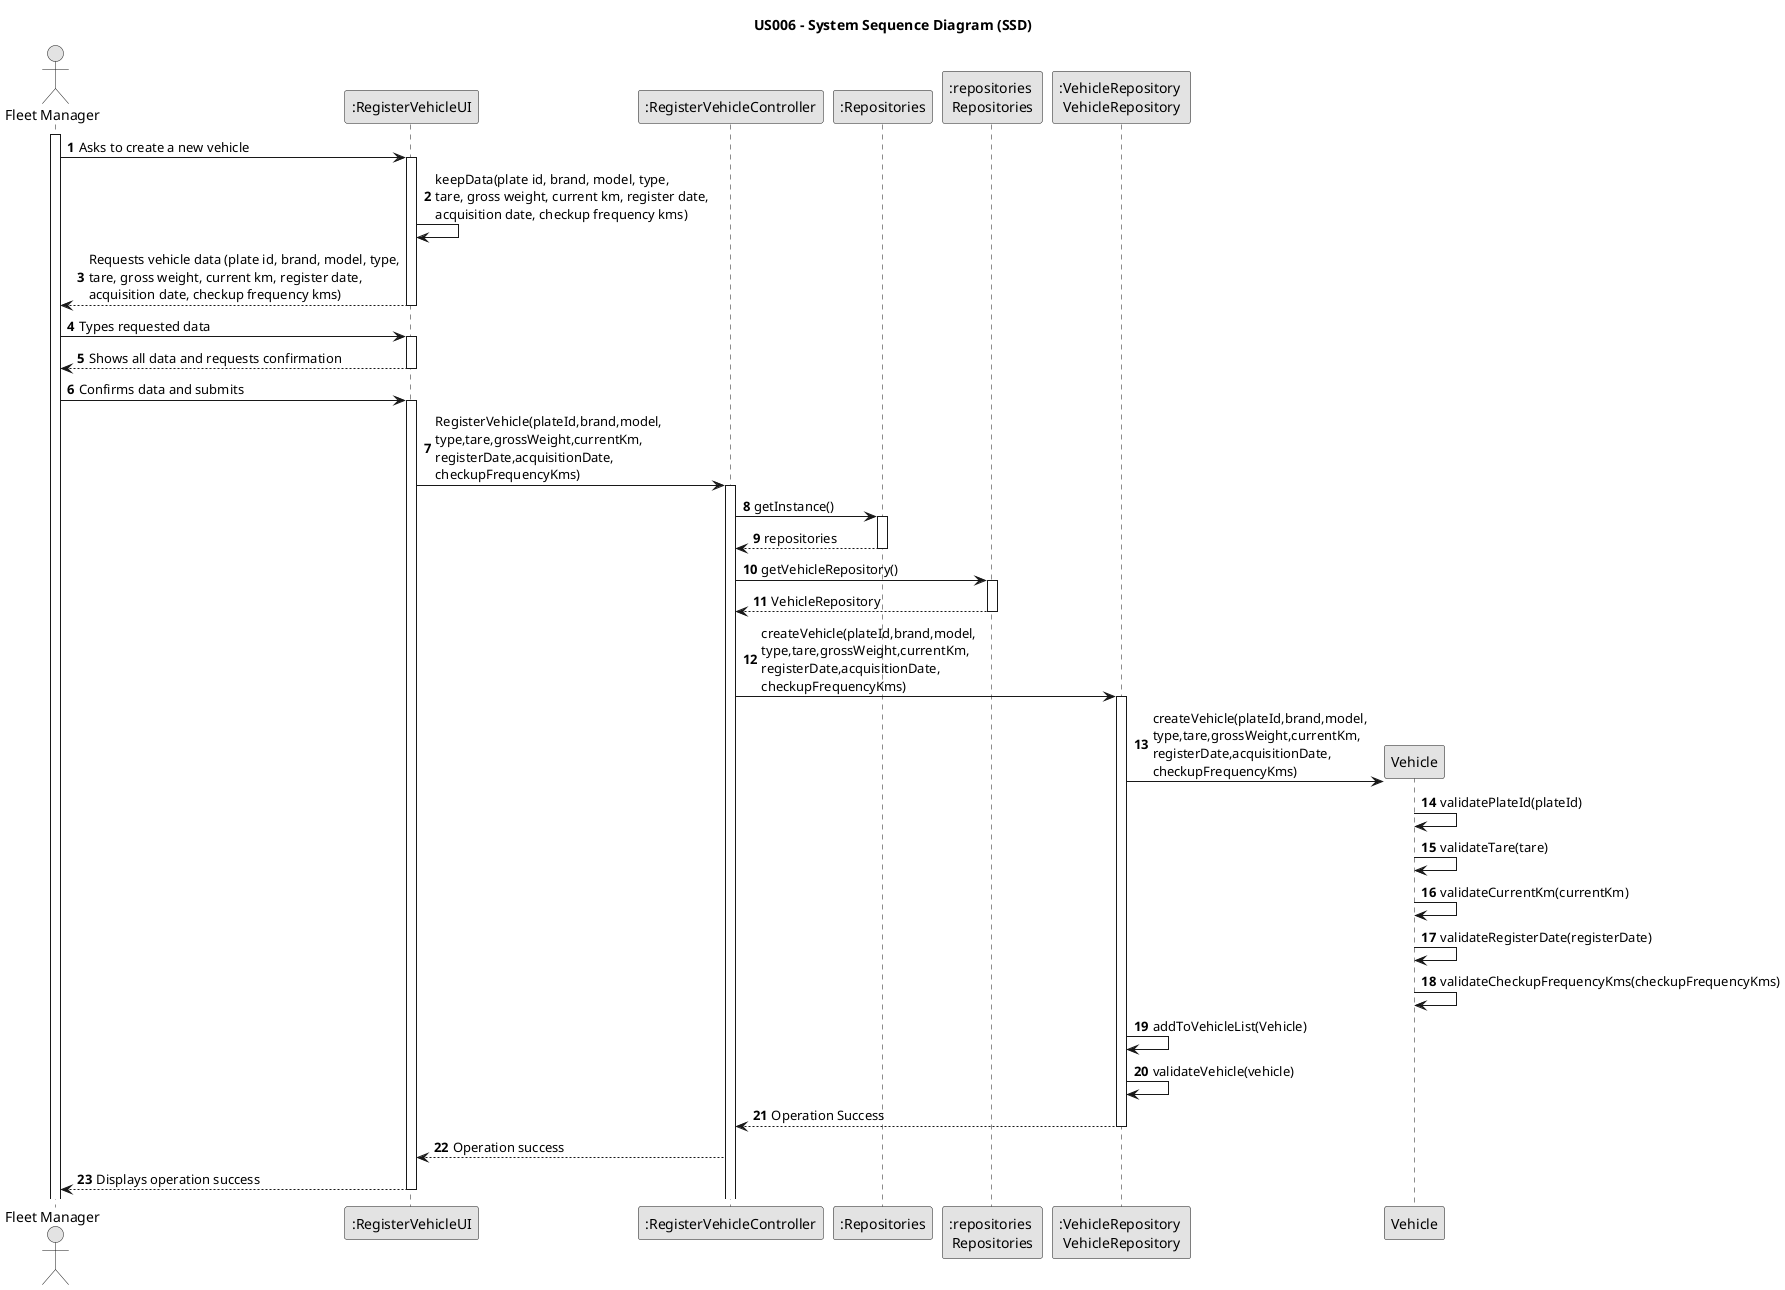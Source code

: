 @startuml
skinparam monochrome true
skinparam packageStyle rectangle
skinparam shadowing false

title US006 - System Sequence Diagram (SSD)

autonumber

actor "Fleet Manager" as Employee
participant ":RegisterVehicleUI" as System
participant ":RegisterVehicleController" as CTRL
participant ":Repositories" as REP
participant ":repositories \nRepositories" as REPS
participant ":VehicleRepository \nVehicleRepository" as VR

activate Employee

    Employee -> System : Asks to create a new vehicle
    activate System
    System->System: keepData(plate id, brand, model, type,\ntare, gross weight, current km, register date,\nacquisition date, checkup frequency kms)
    System  --> Employee : Requests vehicle data (plate id, brand, model, type,\ntare, gross weight, current km, register date,\nacquisition date, checkup frequency kms)
    deactivate System

    Employee -> System : Types requested data
    activate System

        System --> Employee : Shows all data and requests confirmation
    deactivate System

    Employee -> System : Confirms data and submits
    activate System
        System->CTRL :RegisterVehicle(plateId,brand,model,\ntype,tare,grossWeight,currentKm,\nregisterDate,acquisitionDate,\ncheckupFrequencyKms)
        activate CTRL

            CTRL->REP: getInstance()

            activate REP

            REP-->CTRL: repositories

            deactivate REP

            CTRL->REPS: getVehicleRepository()

            activate REPS

            REPS-->CTRL: VehicleRepository

            deactivate REPS

            CTRL->VR: createVehicle(plateId,brand,model,\ntype,tare,grossWeight,currentKm,\nregisterDate,acquisitionDate,\ncheckupFrequencyKms)

            activate VR

            VR->Vehicle**: createVehicle(plateId,brand,model,\ntype,tare,grossWeight,currentKm,\nregisterDate,acquisitionDate,\ncheckupFrequencyKms)

            Vehicle->Vehicle: validatePlateId(plateId)
            Vehicle->Vehicle: validateTare(tare)
            Vehicle->Vehicle: validateCurrentKm(currentKm)
            Vehicle->Vehicle: validateRegisterDate(registerDate)
            Vehicle->Vehicle: validateCheckupFrequencyKms(checkupFrequencyKms)


            VR->VR: addToVehicleList(Vehicle)

            VR->VR: validateVehicle(vehicle)


            VR-->CTRL: Operation Success

            deactivate VR

            CTRL-->System: Operation success



        System --> Employee : Displays operation success
    deactivate System




@enduml